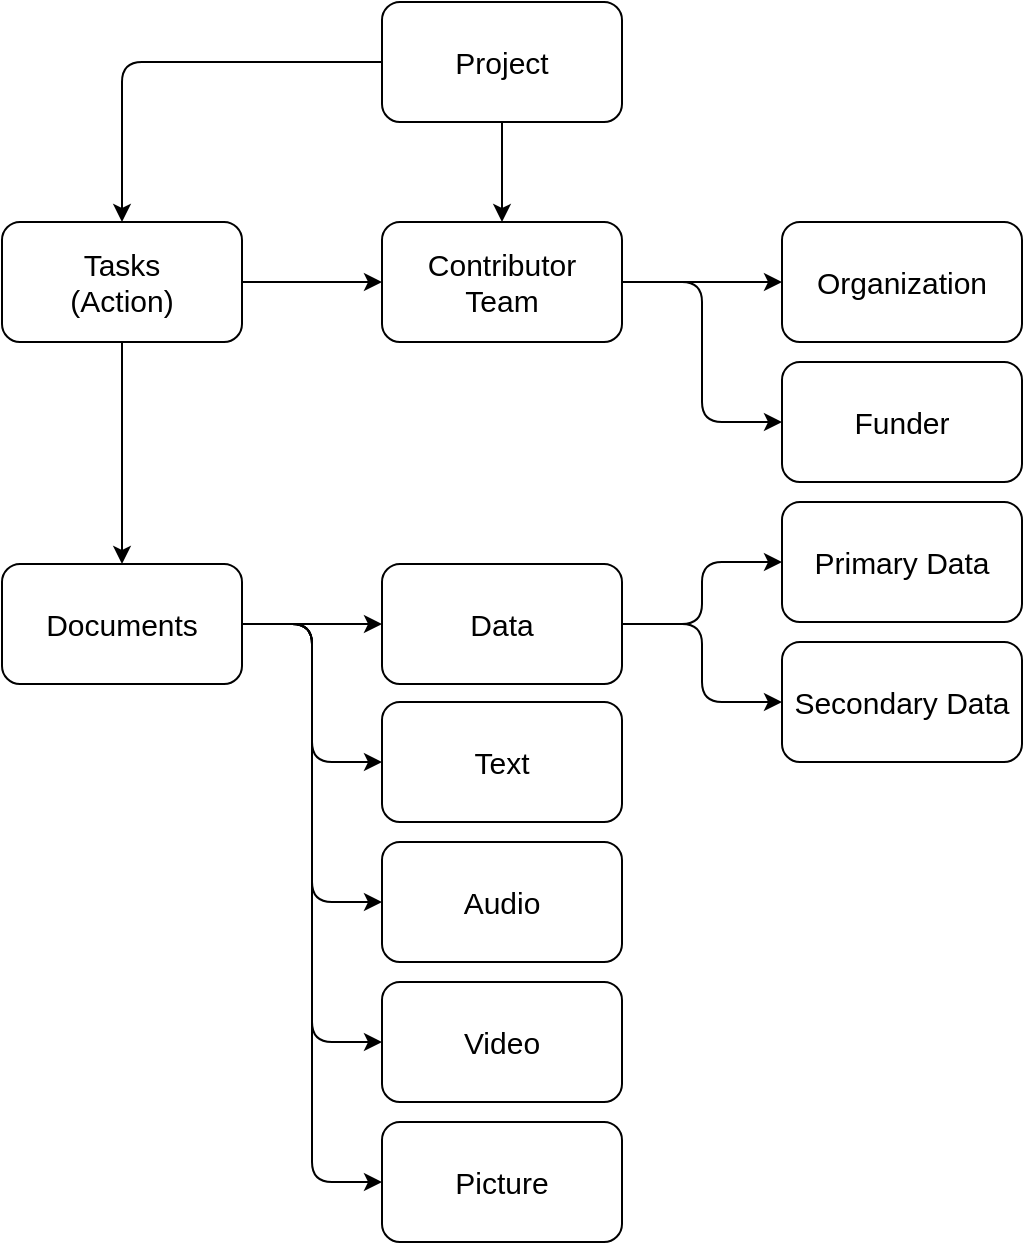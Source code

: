 <mxfile version="24.2.5" type="device">
  <diagram name="Page-1" id="0v4CuvBVWxd_3DYM-ltW">
    <mxGraphModel dx="1026" dy="743" grid="1" gridSize="10" guides="1" tooltips="1" connect="1" arrows="1" fold="1" page="1" pageScale="1" pageWidth="850" pageHeight="1100" background="none" math="0" shadow="0">
      <root>
        <mxCell id="0" />
        <mxCell id="1" parent="0" />
        <mxCell id="Fg1O7Bf8251zc6ZZyEgf-36" style="edgeStyle=orthogonalEdgeStyle;rounded=1;orthogonalLoop=1;jettySize=auto;html=1;exitX=0;exitY=0.5;exitDx=0;exitDy=0;entryX=0.5;entryY=0;entryDx=0;entryDy=0;fontSize=15;" parent="1" source="Fg1O7Bf8251zc6ZZyEgf-2" target="Fg1O7Bf8251zc6ZZyEgf-35" edge="1">
          <mxGeometry relative="1" as="geometry" />
        </mxCell>
        <mxCell id="6Gd3NfDieY2zA0KMV2QC-1" value="" style="edgeStyle=orthogonalEdgeStyle;rounded=1;orthogonalLoop=1;jettySize=auto;html=1;" parent="1" source="Fg1O7Bf8251zc6ZZyEgf-2" target="Fg1O7Bf8251zc6ZZyEgf-3" edge="1">
          <mxGeometry relative="1" as="geometry" />
        </mxCell>
        <mxCell id="Fg1O7Bf8251zc6ZZyEgf-2" value="Project" style="rounded=1;whiteSpace=wrap;html=1;fontSize=15;" parent="1" vertex="1">
          <mxGeometry x="410" y="40" width="120" height="60" as="geometry" />
        </mxCell>
        <mxCell id="Fg1O7Bf8251zc6ZZyEgf-6" value="" style="edgeStyle=orthogonalEdgeStyle;rounded=1;orthogonalLoop=1;jettySize=auto;html=1;fontSize=15;" parent="1" source="Fg1O7Bf8251zc6ZZyEgf-3" target="Fg1O7Bf8251zc6ZZyEgf-5" edge="1">
          <mxGeometry relative="1" as="geometry" />
        </mxCell>
        <mxCell id="Fg1O7Bf8251zc6ZZyEgf-39" style="edgeStyle=orthogonalEdgeStyle;rounded=1;orthogonalLoop=1;jettySize=auto;html=1;exitX=1;exitY=0.5;exitDx=0;exitDy=0;entryX=0;entryY=0.5;entryDx=0;entryDy=0;fontSize=15;" parent="1" source="Fg1O7Bf8251zc6ZZyEgf-3" target="Fg1O7Bf8251zc6ZZyEgf-9" edge="1">
          <mxGeometry relative="1" as="geometry" />
        </mxCell>
        <mxCell id="Fg1O7Bf8251zc6ZZyEgf-3" value="Contributor&lt;br&gt;Team" style="rounded=1;whiteSpace=wrap;html=1;fontSize=15;" parent="1" vertex="1">
          <mxGeometry x="410" y="150" width="120" height="60" as="geometry" />
        </mxCell>
        <mxCell id="Fg1O7Bf8251zc6ZZyEgf-5" value="Organization" style="rounded=1;whiteSpace=wrap;html=1;fontSize=15;" parent="1" vertex="1">
          <mxGeometry x="610" y="150" width="120" height="60" as="geometry" />
        </mxCell>
        <mxCell id="Fg1O7Bf8251zc6ZZyEgf-9" value="Funder" style="rounded=1;whiteSpace=wrap;html=1;fontSize=15;" parent="1" vertex="1">
          <mxGeometry x="610" y="220" width="120" height="60" as="geometry" />
        </mxCell>
        <mxCell id="Fg1O7Bf8251zc6ZZyEgf-17" value="" style="edgeStyle=orthogonalEdgeStyle;rounded=1;orthogonalLoop=1;jettySize=auto;html=1;fontSize=15;" parent="1" source="Fg1O7Bf8251zc6ZZyEgf-15" target="Fg1O7Bf8251zc6ZZyEgf-16" edge="1">
          <mxGeometry relative="1" as="geometry" />
        </mxCell>
        <mxCell id="Fg1O7Bf8251zc6ZZyEgf-25" style="edgeStyle=orthogonalEdgeStyle;rounded=1;orthogonalLoop=1;jettySize=auto;html=1;exitX=1;exitY=0.5;exitDx=0;exitDy=0;entryX=0;entryY=0.5;entryDx=0;entryDy=0;fontSize=15;" parent="1" source="Fg1O7Bf8251zc6ZZyEgf-15" target="Fg1O7Bf8251zc6ZZyEgf-23" edge="1">
          <mxGeometry relative="1" as="geometry" />
        </mxCell>
        <mxCell id="Fg1O7Bf8251zc6ZZyEgf-27" style="edgeStyle=orthogonalEdgeStyle;rounded=1;orthogonalLoop=1;jettySize=auto;html=1;exitX=1;exitY=0.5;exitDx=0;exitDy=0;entryX=0;entryY=0.5;entryDx=0;entryDy=0;fontSize=15;" parent="1" source="Fg1O7Bf8251zc6ZZyEgf-15" target="Fg1O7Bf8251zc6ZZyEgf-26" edge="1">
          <mxGeometry relative="1" as="geometry" />
        </mxCell>
        <mxCell id="Fg1O7Bf8251zc6ZZyEgf-31" style="edgeStyle=orthogonalEdgeStyle;rounded=1;orthogonalLoop=1;jettySize=auto;html=1;exitX=1;exitY=0.5;exitDx=0;exitDy=0;entryX=0;entryY=0.5;entryDx=0;entryDy=0;fontSize=15;" parent="1" source="Fg1O7Bf8251zc6ZZyEgf-15" target="Fg1O7Bf8251zc6ZZyEgf-29" edge="1">
          <mxGeometry relative="1" as="geometry" />
        </mxCell>
        <mxCell id="Fg1O7Bf8251zc6ZZyEgf-32" style="edgeStyle=orthogonalEdgeStyle;rounded=1;orthogonalLoop=1;jettySize=auto;html=1;exitX=1;exitY=0.5;exitDx=0;exitDy=0;entryX=0;entryY=0.5;entryDx=0;entryDy=0;fontSize=15;" parent="1" source="Fg1O7Bf8251zc6ZZyEgf-15" target="Fg1O7Bf8251zc6ZZyEgf-30" edge="1">
          <mxGeometry relative="1" as="geometry" />
        </mxCell>
        <mxCell id="Fg1O7Bf8251zc6ZZyEgf-15" value="Documents" style="rounded=1;whiteSpace=wrap;html=1;fontSize=15;" parent="1" vertex="1">
          <mxGeometry x="220" y="321" width="120" height="60" as="geometry" />
        </mxCell>
        <mxCell id="Fg1O7Bf8251zc6ZZyEgf-19" value="" style="edgeStyle=orthogonalEdgeStyle;rounded=1;orthogonalLoop=1;jettySize=auto;html=1;fontSize=15;" parent="1" source="Fg1O7Bf8251zc6ZZyEgf-16" target="Fg1O7Bf8251zc6ZZyEgf-18" edge="1">
          <mxGeometry relative="1" as="geometry" />
        </mxCell>
        <mxCell id="Fg1O7Bf8251zc6ZZyEgf-22" style="edgeStyle=orthogonalEdgeStyle;rounded=1;orthogonalLoop=1;jettySize=auto;html=1;exitX=1;exitY=0.5;exitDx=0;exitDy=0;entryX=0;entryY=0.5;entryDx=0;entryDy=0;fontSize=15;" parent="1" source="Fg1O7Bf8251zc6ZZyEgf-16" target="Fg1O7Bf8251zc6ZZyEgf-21" edge="1">
          <mxGeometry relative="1" as="geometry" />
        </mxCell>
        <mxCell id="Fg1O7Bf8251zc6ZZyEgf-16" value="Data" style="rounded=1;whiteSpace=wrap;html=1;fontSize=15;" parent="1" vertex="1">
          <mxGeometry x="410" y="321" width="120" height="60" as="geometry" />
        </mxCell>
        <mxCell id="Fg1O7Bf8251zc6ZZyEgf-18" value="Primary Data" style="rounded=1;whiteSpace=wrap;html=1;fontSize=15;" parent="1" vertex="1">
          <mxGeometry x="610" y="290" width="120" height="60" as="geometry" />
        </mxCell>
        <mxCell id="Fg1O7Bf8251zc6ZZyEgf-21" value="Secondary Data" style="rounded=1;whiteSpace=wrap;html=1;fontSize=15;" parent="1" vertex="1">
          <mxGeometry x="610" y="360" width="120" height="60" as="geometry" />
        </mxCell>
        <mxCell id="Fg1O7Bf8251zc6ZZyEgf-23" value="Text" style="rounded=1;whiteSpace=wrap;html=1;fontSize=15;" parent="1" vertex="1">
          <mxGeometry x="410" y="390" width="120" height="60" as="geometry" />
        </mxCell>
        <mxCell id="Fg1O7Bf8251zc6ZZyEgf-26" value="Audio" style="rounded=1;whiteSpace=wrap;html=1;fontSize=15;" parent="1" vertex="1">
          <mxGeometry x="410" y="460" width="120" height="60" as="geometry" />
        </mxCell>
        <mxCell id="Fg1O7Bf8251zc6ZZyEgf-29" value="Video" style="rounded=1;whiteSpace=wrap;html=1;fontSize=15;" parent="1" vertex="1">
          <mxGeometry x="410" y="530" width="120" height="60" as="geometry" />
        </mxCell>
        <mxCell id="Fg1O7Bf8251zc6ZZyEgf-30" value="Picture" style="rounded=1;whiteSpace=wrap;html=1;fontSize=15;" parent="1" vertex="1">
          <mxGeometry x="410" y="600" width="120" height="60" as="geometry" />
        </mxCell>
        <mxCell id="Fg1O7Bf8251zc6ZZyEgf-37" style="edgeStyle=orthogonalEdgeStyle;rounded=1;orthogonalLoop=1;jettySize=auto;html=1;exitX=1;exitY=0.5;exitDx=0;exitDy=0;fontSize=15;" parent="1" source="Fg1O7Bf8251zc6ZZyEgf-35" target="Fg1O7Bf8251zc6ZZyEgf-3" edge="1">
          <mxGeometry relative="1" as="geometry" />
        </mxCell>
        <mxCell id="6Gd3NfDieY2zA0KMV2QC-2" value="" style="edgeStyle=orthogonalEdgeStyle;rounded=1;orthogonalLoop=1;jettySize=auto;html=1;" parent="1" source="Fg1O7Bf8251zc6ZZyEgf-35" target="Fg1O7Bf8251zc6ZZyEgf-15" edge="1">
          <mxGeometry relative="1" as="geometry" />
        </mxCell>
        <mxCell id="Fg1O7Bf8251zc6ZZyEgf-35" value="Tasks&lt;div&gt;(Action)&lt;/div&gt;" style="rounded=1;whiteSpace=wrap;html=1;fontSize=15;" parent="1" vertex="1">
          <mxGeometry x="220" y="150" width="120" height="60" as="geometry" />
        </mxCell>
      </root>
    </mxGraphModel>
  </diagram>
</mxfile>
